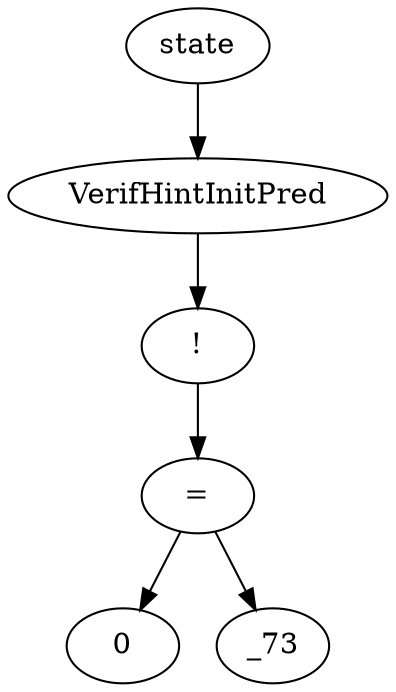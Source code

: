 digraph dag {
0 [label="state"];
1 [label="VerifHintInitPred"];
2 [label="!"];
3 [label="="];
4 [label="0"];
5 [label="_73"];
"0" -> "1"[label=""]
"1" -> "2"[label=""]
"2" -> "3"[label=""]
"3" -> "5"[label=""]
"3" -> "4"[label=""]
}
